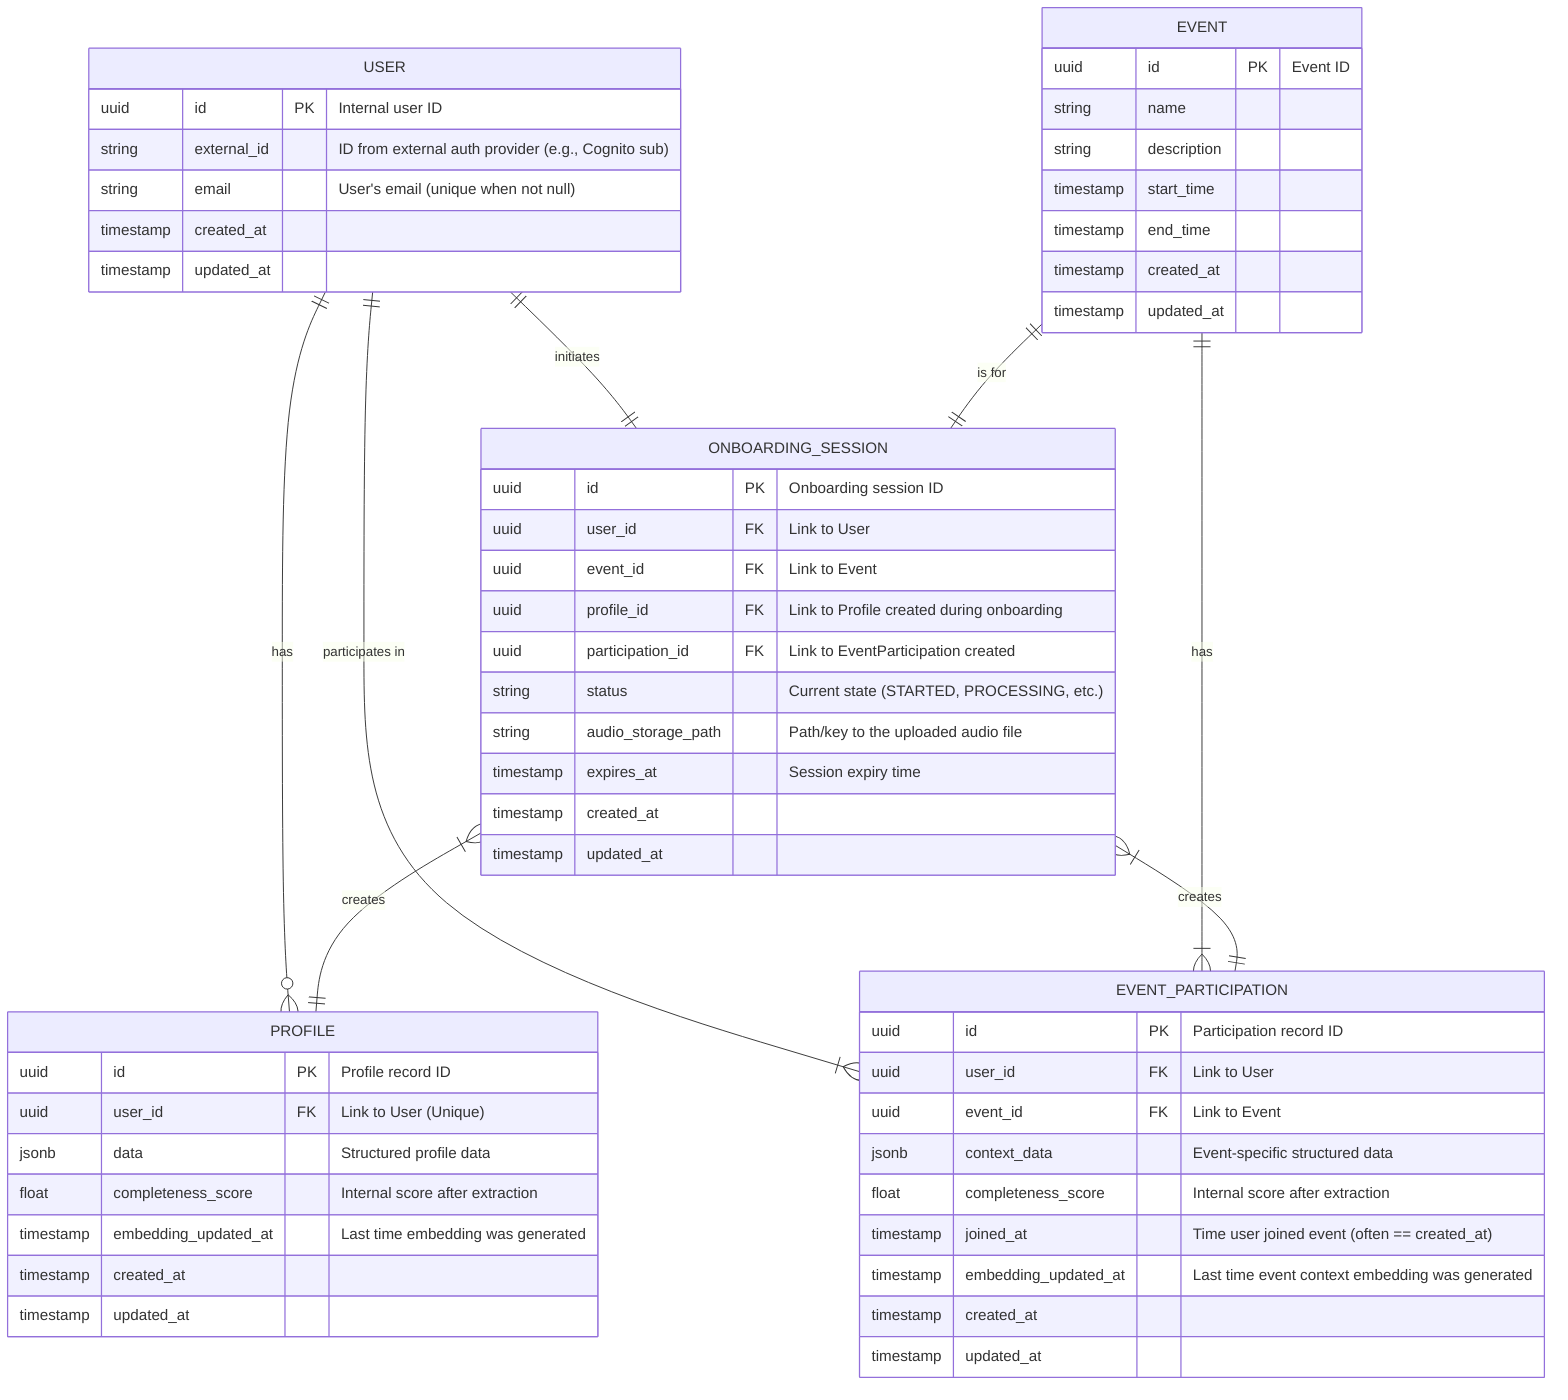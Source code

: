 erDiagram
    USER {
        uuid id PK "Internal user ID"
        string external_id "ID from external auth provider (e.g., Cognito sub)"
        string email "User's email (unique when not null)"
        timestamp created_at
        timestamp updated_at
    }

    ONBOARDING_SESSION {
        uuid id PK "Onboarding session ID"
        uuid user_id FK "Link to User"
        uuid event_id FK "Link to Event"
        uuid profile_id FK "Link to Profile created during onboarding"
        uuid participation_id FK "Link to EventParticipation created"
        string status "Current state (STARTED, PROCESSING, etc.)"
        string audio_storage_path "Path/key to the uploaded audio file"
        timestamp expires_at "Session expiry time"
        timestamp created_at
        timestamp updated_at
    }

    PROFILE {
        uuid id PK "Profile record ID"
        uuid user_id FK "Link to User (Unique)"
        jsonb data "Structured profile data"
        float completeness_score "Internal score after extraction"
        timestamp embedding_updated_at "Last time embedding was generated"
        timestamp created_at
        timestamp updated_at
    }

    EVENT {
        uuid id PK "Event ID"
        string name
        string description
        timestamp start_time
        timestamp end_time
        timestamp created_at
        timestamp updated_at
    }

    EVENT_PARTICIPATION {
        uuid id PK "Participation record ID"
        uuid user_id FK "Link to User"
        uuid event_id FK "Link to Event"
        jsonb context_data "Event-specific structured data"
        float completeness_score "Internal score after extraction"
        timestamp joined_at "Time user joined event (often == created_at)"
        timestamp embedding_updated_at "Last time event context embedding was generated"
        timestamp created_at
        timestamp updated_at
    }

    USER ||--o{ PROFILE : "has"
    USER ||--|{ EVENT_PARTICIPATION : "participates in"
    EVENT ||--|{ EVENT_PARTICIPATION : "has"
    USER ||--|| ONBOARDING_SESSION : "initiates"
    EVENT ||--|| ONBOARDING_SESSION : "is for"
    ONBOARDING_SESSION }|--|| PROFILE : "creates"
    ONBOARDING_SESSION }|--|| EVENT_PARTICIPATION : "creates"